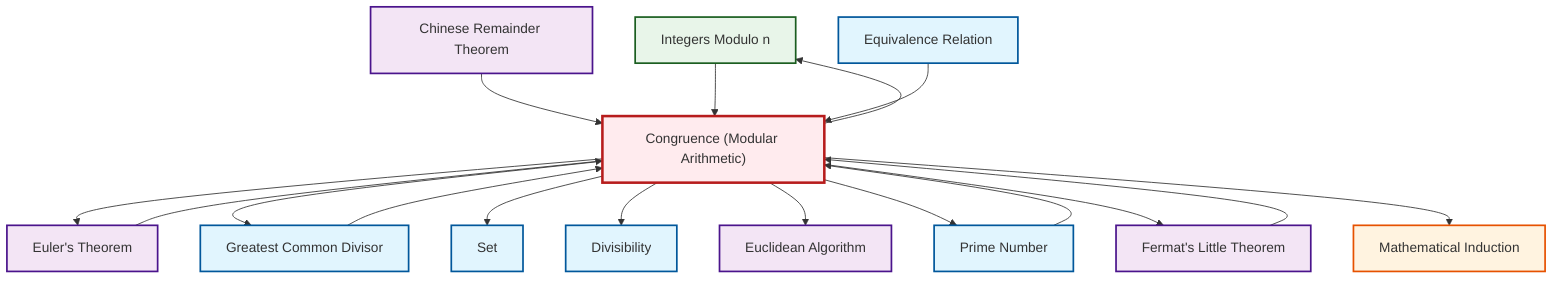 graph TD
    classDef definition fill:#e1f5fe,stroke:#01579b,stroke-width:2px
    classDef theorem fill:#f3e5f5,stroke:#4a148c,stroke-width:2px
    classDef axiom fill:#fff3e0,stroke:#e65100,stroke-width:2px
    classDef example fill:#e8f5e9,stroke:#1b5e20,stroke-width:2px
    classDef current fill:#ffebee,stroke:#b71c1c,stroke-width:3px
    ex-quotient-integers-mod-n["Integers Modulo n"]:::example
    ax-induction["Mathematical Induction"]:::axiom
    def-set["Set"]:::definition
    thm-chinese-remainder["Chinese Remainder Theorem"]:::theorem
    def-gcd["Greatest Common Divisor"]:::definition
    thm-euler["Euler's Theorem"]:::theorem
    def-divisibility["Divisibility"]:::definition
    def-congruence["Congruence (Modular Arithmetic)"]:::definition
    def-prime["Prime Number"]:::definition
    thm-fermat-little["Fermat's Little Theorem"]:::theorem
    def-equivalence-relation["Equivalence Relation"]:::definition
    thm-euclidean-algorithm["Euclidean Algorithm"]:::theorem
    thm-chinese-remainder --> def-congruence
    def-congruence --> thm-euler
    def-congruence --> def-gcd
    ex-quotient-integers-mod-n --> def-congruence
    thm-euler --> def-congruence
    def-congruence --> def-set
    def-gcd --> def-congruence
    def-congruence --> def-divisibility
    def-congruence --> ex-quotient-integers-mod-n
    def-equivalence-relation --> def-congruence
    def-congruence --> thm-euclidean-algorithm
    def-congruence --> def-prime
    def-congruence --> thm-fermat-little
    thm-fermat-little --> def-congruence
    def-prime --> def-congruence
    def-congruence --> ax-induction
    class def-congruence current